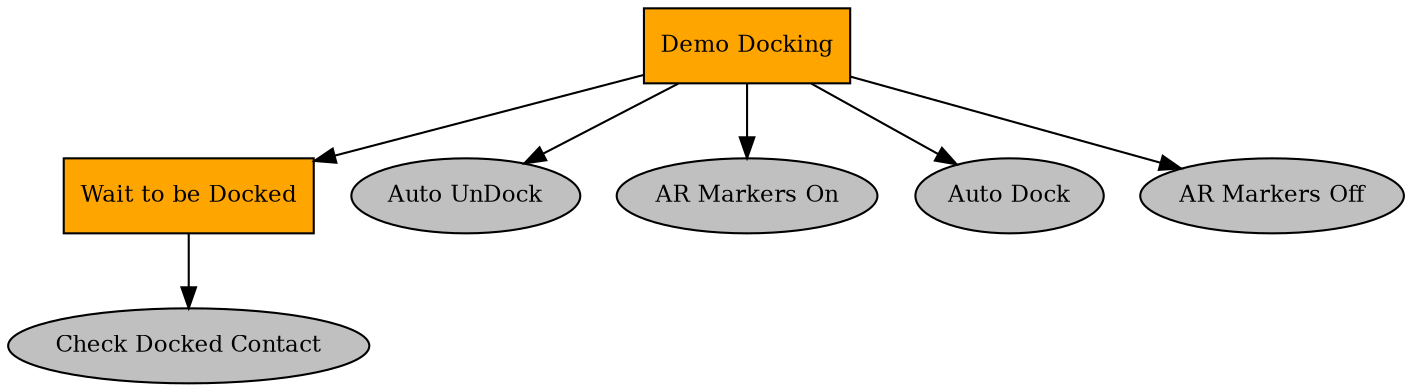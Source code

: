 digraph demo_docking {
"Demo Docking" [shape=box, fontsize=11, style=filled, fillcolor=orange];
"Wait to be Docked" [shape=box, fontsize=11, style=filled, fillcolor=orange];
"Demo Docking" -> "Wait to be Docked";
"Check Docked Contact" [shape=ellipse, fontsize=11, style=filled, fillcolor=gray];
"Wait to be Docked" -> "Check Docked Contact";
"Auto UnDock" [shape=ellipse, fontsize=11, style=filled, fillcolor=gray];
"Demo Docking" -> "Auto UnDock";
"AR Markers On" [shape=ellipse, fontsize=11, style=filled, fillcolor=gray];
"Demo Docking" -> "AR Markers On";
"Auto Dock" [shape=ellipse, fontsize=11, style=filled, fillcolor=gray];
"Demo Docking" -> "Auto Dock";
"AR Markers Off" [shape=ellipse, fontsize=11, style=filled, fillcolor=gray];
"Demo Docking" -> "AR Markers Off";
}
